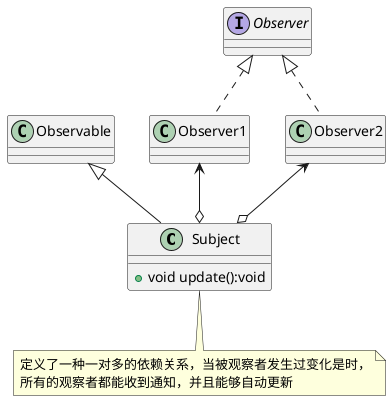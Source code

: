 @startuml
class Subject extends Observable {
    +void update():void
}
class Subject
note bottom:定义了一种一对多的依赖关系，当被观察者发生过变化是时，\n所有的观察者都能收到通知，并且能够自动更新
class Observer1 implements Observer
class Observer2 implements Observer
Observer1 <--o Subject
Observer2 <--o Subject
@enduml